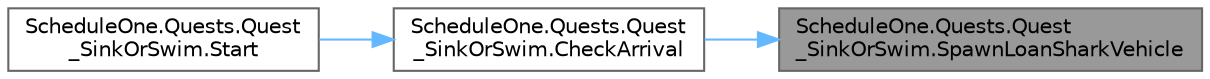 digraph "ScheduleOne.Quests.Quest_SinkOrSwim.SpawnLoanSharkVehicle"
{
 // LATEX_PDF_SIZE
  bgcolor="transparent";
  edge [fontname=Helvetica,fontsize=10,labelfontname=Helvetica,labelfontsize=10];
  node [fontname=Helvetica,fontsize=10,shape=box,height=0.2,width=0.4];
  rankdir="RL";
  Node1 [id="Node000001",label="ScheduleOne.Quests.Quest\l_SinkOrSwim.SpawnLoanSharkVehicle",height=0.2,width=0.4,color="gray40", fillcolor="grey60", style="filled", fontcolor="black",tooltip=" "];
  Node1 -> Node2 [id="edge1_Node000001_Node000002",dir="back",color="steelblue1",style="solid",tooltip=" "];
  Node2 [id="Node000002",label="ScheduleOne.Quests.Quest\l_SinkOrSwim.CheckArrival",height=0.2,width=0.4,color="grey40", fillcolor="white", style="filled",URL="$class_schedule_one_1_1_quests_1_1_quest___sink_or_swim.html#ae86f5b4fd8eff93a692e786f90f397a7",tooltip=" "];
  Node2 -> Node3 [id="edge2_Node000002_Node000003",dir="back",color="steelblue1",style="solid",tooltip=" "];
  Node3 [id="Node000003",label="ScheduleOne.Quests.Quest\l_SinkOrSwim.Start",height=0.2,width=0.4,color="grey40", fillcolor="white", style="filled",URL="$class_schedule_one_1_1_quests_1_1_quest___sink_or_swim.html#ad04b8a090fe34ebf3095b2463226f9fb",tooltip=" "];
}
